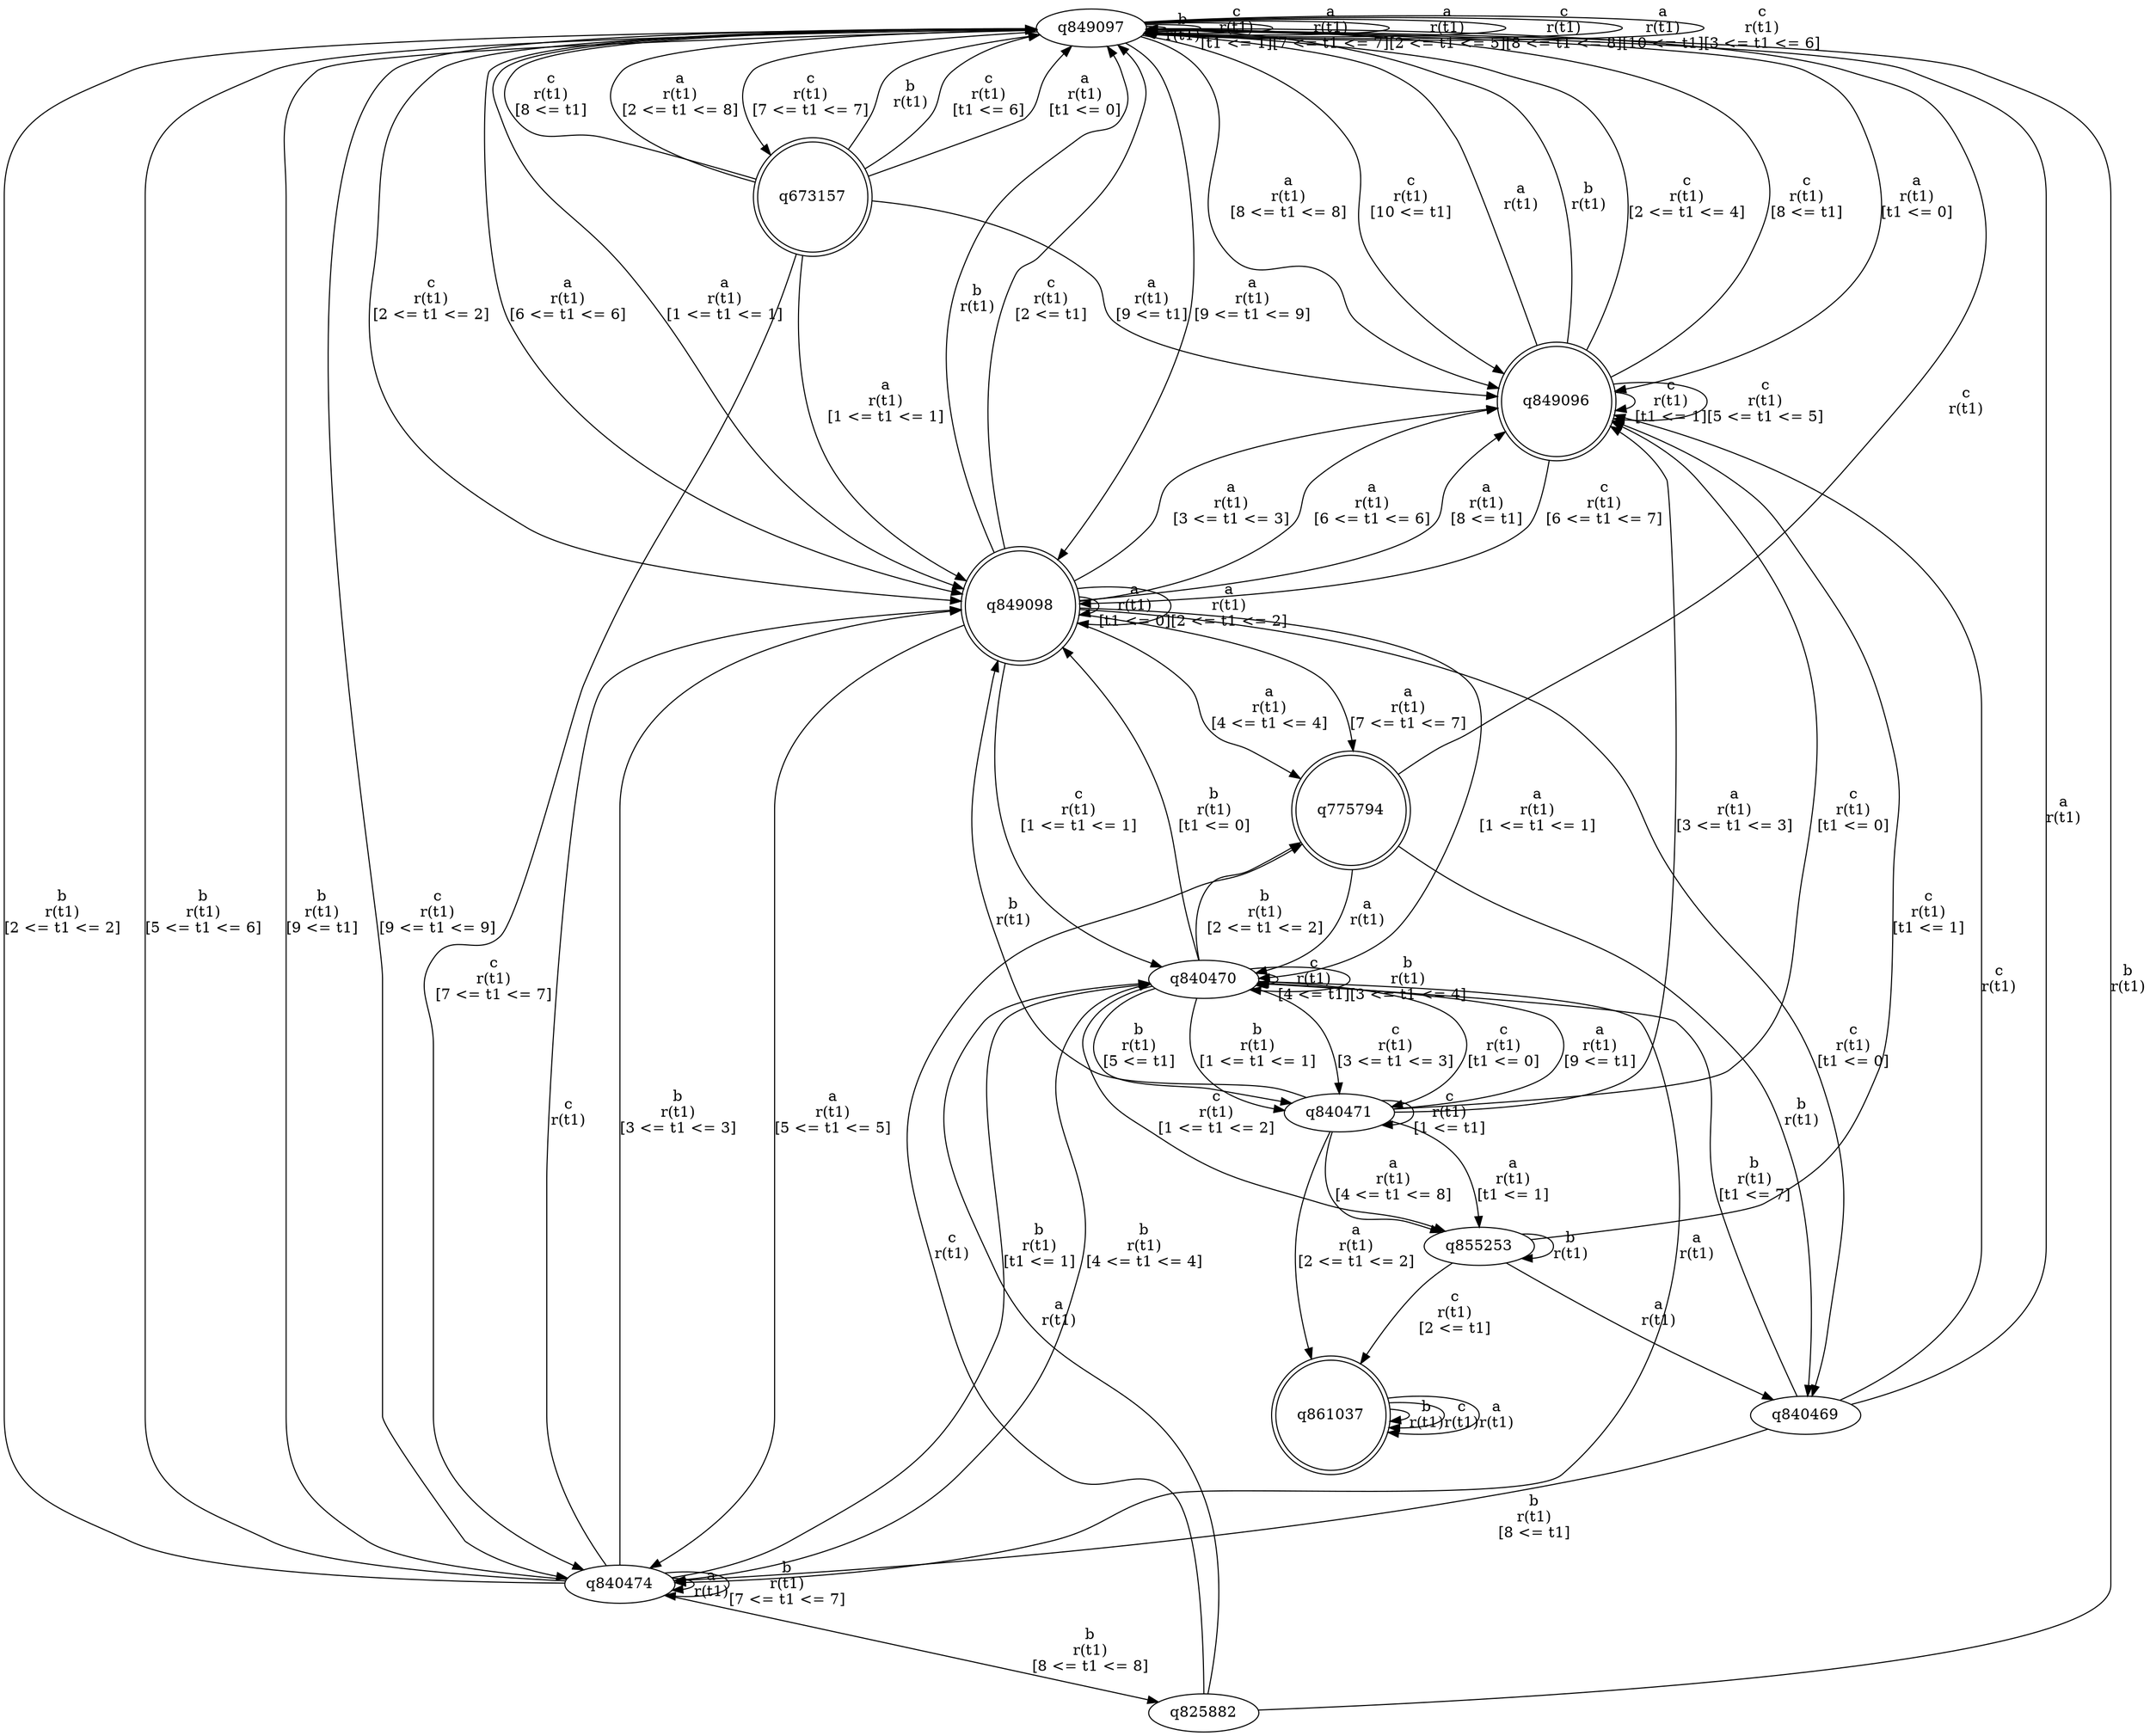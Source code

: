 digraph "tests_1/test119/solution101/solution_verwer" {
	q849097[label=q849097]
	q849096[label=q849096 shape=doublecircle]
	q849098[label=q849098 shape=doublecircle]
	q840469[label=q840469]
	q840470[label=q840470]
	q840474[label=q840474]
	q825882[label=q825882]
	q775794[label=q775794 shape=doublecircle]
	q840471[label=q840471]
	q855253[label=q855253]
	q861037[label=q861037 shape=doublecircle]
	q673157[label=q673157 shape=doublecircle]
	q849097 -> q849097[label="b\nr(t1)\n"]
	q849097 -> q849096[label="a\nr(t1)\n[t1 <= 0]"]
	q849096 -> q849097[label="a\nr(t1)\n"]
	q849096 -> q849097[label="b\nr(t1)\n"]
	q849096 -> q849096[label="c\nr(t1)\n[t1 <= 1]"]
	q849096 -> q849097[label="c\nr(t1)\n[2 <= t1 <= 4]"]
	q849096 -> q849096[label="c\nr(t1)\n[5 <= t1 <= 5]"]
	q849096 -> q849097[label="c\nr(t1)\n[8 <= t1]"]
	q849096 -> q849098[label="c\nr(t1)\n[6 <= t1 <= 7]"]
	q849098 -> q849097[label="b\nr(t1)\n"]
	q849098 -> q849098[label="a\nr(t1)\n[t1 <= 0]"]
	q849098 -> q840469[label="c\nr(t1)\n[t1 <= 0]"]
	q840469 -> q849097[label="a\nr(t1)\n"]
	q840469 -> q849096[label="c\nr(t1)\n"]
	q840469 -> q840470[label="b\nr(t1)\n[t1 <= 7]"]
	q840470 -> q840474[label="a\nr(t1)\n"]
	q840474 -> q849098[label="c\nr(t1)\n"]
	q840474 -> q840474[label="a\nr(t1)\n"]
	q840474 -> q840470[label="b\nr(t1)\n[t1 <= 1]"]
	q840474 -> q849097[label="b\nr(t1)\n[2 <= t1 <= 2]"]
	q840474 -> q849098[label="b\nr(t1)\n[3 <= t1 <= 3]"]
	q840474 -> q840470[label="b\nr(t1)\n[4 <= t1 <= 4]"]
	q840474 -> q849097[label="b\nr(t1)\n[5 <= t1 <= 6]"]
	q840474 -> q849097[label="b\nr(t1)\n[9 <= t1]"]
	q840474 -> q840474[label="b\nr(t1)\n[7 <= t1 <= 7]"]
	q840474 -> q825882[label="b\nr(t1)\n[8 <= t1 <= 8]"]
	q825882 -> q840470[label="a\nr(t1)\n"]
	q825882 -> q849097[label="b\nr(t1)\n"]
	q825882 -> q775794[label="c\nr(t1)\n"]
	q775794 -> q840469[label="b\nr(t1)\n"]
	q775794 -> q840470[label="a\nr(t1)\n"]
	q775794 -> q849097[label="c\nr(t1)\n"]
	q840470 -> q840470[label="c\nr(t1)\n[4 <= t1]"]
	q840470 -> q775794[label="b\nr(t1)\n[2 <= t1 <= 2]"]
	q840470 -> q840470[label="b\nr(t1)\n[3 <= t1 <= 4]"]
	q840470 -> q840471[label="b\nr(t1)\n[5 <= t1]"]
	q840471 -> q849098[label="b\nr(t1)\n"]
	q840471 -> q855253[label="a\nr(t1)\n[t1 <= 1]"]
	q855253 -> q840469[label="a\nr(t1)\n"]
	q855253 -> q855253[label="b\nr(t1)\n"]
	q855253 -> q849096[label="c\nr(t1)\n[t1 <= 1]"]
	q855253 -> q861037[label="c\nr(t1)\n[2 <= t1]"]
	q861037 -> q861037[label="b\nr(t1)\n"]
	q861037 -> q861037[label="c\nr(t1)\n"]
	q861037 -> q861037[label="a\nr(t1)\n"]
	q840471 -> q849096[label="c\nr(t1)\n[t1 <= 0]"]
	q840471 -> q840471[label="c\nr(t1)\n[1 <= t1]"]
	q840471 -> q861037[label="a\nr(t1)\n[2 <= t1 <= 2]"]
	q840471 -> q849096[label="a\nr(t1)\n[3 <= t1 <= 3]"]
	q840471 -> q855253[label="a\nr(t1)\n[4 <= t1 <= 8]"]
	q840471 -> q840470[label="a\nr(t1)\n[9 <= t1]"]
	q840470 -> q849098[label="b\nr(t1)\n[t1 <= 0]"]
	q840470 -> q840471[label="b\nr(t1)\n[1 <= t1 <= 1]"]
	q840470 -> q840471[label="c\nr(t1)\n[3 <= t1 <= 3]"]
	q840470 -> q840471[label="c\nr(t1)\n[t1 <= 0]"]
	q840470 -> q855253[label="c\nr(t1)\n[1 <= t1 <= 2]"]
	q840469 -> q840474[label="b\nr(t1)\n[8 <= t1]"]
	q849098 -> q840470[label="a\nr(t1)\n[1 <= t1 <= 1]"]
	q849098 -> q840470[label="c\nr(t1)\n[1 <= t1 <= 1]"]
	q849098 -> q849097[label="c\nr(t1)\n[2 <= t1]"]
	q849098 -> q849098[label="a\nr(t1)\n[2 <= t1 <= 2]"]
	q849098 -> q849096[label="a\nr(t1)\n[3 <= t1 <= 3]"]
	q849098 -> q775794[label="a\nr(t1)\n[4 <= t1 <= 4]"]
	q849098 -> q840474[label="a\nr(t1)\n[5 <= t1 <= 5]"]
	q849098 -> q849096[label="a\nr(t1)\n[6 <= t1 <= 6]"]
	q849098 -> q775794[label="a\nr(t1)\n[7 <= t1 <= 7]"]
	q849098 -> q849096[label="a\nr(t1)\n[8 <= t1]"]
	q849097 -> q849098[label="a\nr(t1)\n[1 <= t1 <= 1]"]
	q849097 -> q849098[label="c\nr(t1)\n[2 <= t1 <= 2]"]
	q849097 -> q849097[label="c\nr(t1)\n[t1 <= 1]"]
	q849097 -> q849098[label="a\nr(t1)\n[6 <= t1 <= 6]"]
	q849097 -> q849097[label="a\nr(t1)\n[7 <= t1 <= 7]"]
	q849097 -> q673157[label="c\nr(t1)\n[7 <= t1 <= 7]"]
	q673157 -> q849097[label="b\nr(t1)\n"]
	q673157 -> q849097[label="c\nr(t1)\n[t1 <= 6]"]
	q673157 -> q849097[label="a\nr(t1)\n[t1 <= 0]"]
	q673157 -> q840474[label="c\nr(t1)\n[7 <= t1 <= 7]"]
	q673157 -> q849097[label="c\nr(t1)\n[8 <= t1]"]
	q673157 -> q849098[label="a\nr(t1)\n[1 <= t1 <= 1]"]
	q673157 -> q849096[label="a\nr(t1)\n[9 <= t1]"]
	q673157 -> q849097[label="a\nr(t1)\n[2 <= t1 <= 8]"]
	q849097 -> q849097[label="a\nr(t1)\n[2 <= t1 <= 5]"]
	q849097 -> q849096[label="a\nr(t1)\n[8 <= t1 <= 8]"]
	q849097 -> q849097[label="c\nr(t1)\n[8 <= t1 <= 8]"]
	q849097 -> q849098[label="a\nr(t1)\n[9 <= t1 <= 9]"]
	q849097 -> q849097[label="a\nr(t1)\n[10 <= t1]"]
	q849097 -> q849097[label="c\nr(t1)\n[3 <= t1 <= 6]"]
	q849097 -> q840474[label="c\nr(t1)\n[9 <= t1 <= 9]"]
	q849097 -> q849096[label="c\nr(t1)\n[10 <= t1]"]
}
